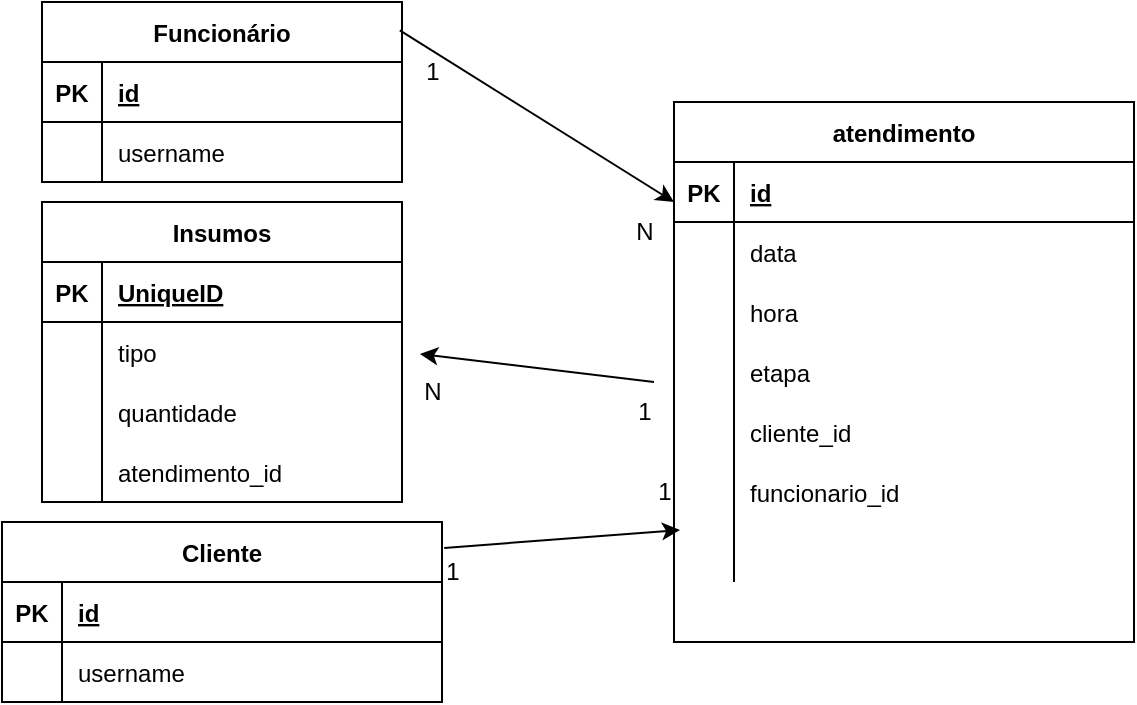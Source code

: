 <mxfile version="20.8.11" type="device"><diagram name="Página-1" id="WgWkjKN90W8pMYpgYEF1"><mxGraphModel dx="839" dy="454" grid="1" gridSize="10" guides="1" tooltips="1" connect="1" arrows="1" fold="1" page="1" pageScale="1" pageWidth="827" pageHeight="1169" math="0" shadow="0"><root><mxCell id="0"/><mxCell id="1" parent="0"/><mxCell id="1_rDyukrvfi0iXDX1kIL-1" value="Cliente" style="shape=table;startSize=30;container=1;collapsible=1;childLayout=tableLayout;fixedRows=1;rowLines=0;fontStyle=1;align=center;resizeLast=1;" parent="1" vertex="1"><mxGeometry x="214" y="270" width="220" height="90" as="geometry"/></mxCell><mxCell id="1_rDyukrvfi0iXDX1kIL-2" value="" style="shape=tableRow;horizontal=0;startSize=0;swimlaneHead=0;swimlaneBody=0;fillColor=none;collapsible=0;dropTarget=0;points=[[0,0.5],[1,0.5]];portConstraint=eastwest;top=0;left=0;right=0;bottom=1;" parent="1_rDyukrvfi0iXDX1kIL-1" vertex="1"><mxGeometry y="30" width="220" height="30" as="geometry"/></mxCell><mxCell id="1_rDyukrvfi0iXDX1kIL-3" value="PK" style="shape=partialRectangle;connectable=0;fillColor=none;top=0;left=0;bottom=0;right=0;fontStyle=1;overflow=hidden;" parent="1_rDyukrvfi0iXDX1kIL-2" vertex="1"><mxGeometry width="30" height="30" as="geometry"><mxRectangle width="30" height="30" as="alternateBounds"/></mxGeometry></mxCell><mxCell id="1_rDyukrvfi0iXDX1kIL-4" value="id" style="shape=partialRectangle;connectable=0;fillColor=none;top=0;left=0;bottom=0;right=0;align=left;spacingLeft=6;fontStyle=5;overflow=hidden;" parent="1_rDyukrvfi0iXDX1kIL-2" vertex="1"><mxGeometry x="30" width="190" height="30" as="geometry"><mxRectangle width="190" height="30" as="alternateBounds"/></mxGeometry></mxCell><mxCell id="1_rDyukrvfi0iXDX1kIL-5" value="" style="shape=tableRow;horizontal=0;startSize=0;swimlaneHead=0;swimlaneBody=0;fillColor=none;collapsible=0;dropTarget=0;points=[[0,0.5],[1,0.5]];portConstraint=eastwest;top=0;left=0;right=0;bottom=0;" parent="1_rDyukrvfi0iXDX1kIL-1" vertex="1"><mxGeometry y="60" width="220" height="30" as="geometry"/></mxCell><mxCell id="1_rDyukrvfi0iXDX1kIL-6" value="" style="shape=partialRectangle;connectable=0;fillColor=none;top=0;left=0;bottom=0;right=0;editable=1;overflow=hidden;" parent="1_rDyukrvfi0iXDX1kIL-5" vertex="1"><mxGeometry width="30" height="30" as="geometry"><mxRectangle width="30" height="30" as="alternateBounds"/></mxGeometry></mxCell><mxCell id="1_rDyukrvfi0iXDX1kIL-7" value="username" style="shape=partialRectangle;connectable=0;fillColor=none;top=0;left=0;bottom=0;right=0;align=left;spacingLeft=6;overflow=hidden;" parent="1_rDyukrvfi0iXDX1kIL-5" vertex="1"><mxGeometry x="30" width="190" height="30" as="geometry"><mxRectangle width="190" height="30" as="alternateBounds"/></mxGeometry></mxCell><mxCell id="1_rDyukrvfi0iXDX1kIL-14" value="atendimento" style="shape=table;startSize=30;container=1;collapsible=1;childLayout=tableLayout;fixedRows=1;rowLines=0;fontStyle=1;align=center;resizeLast=1;" parent="1" vertex="1"><mxGeometry x="550" y="60" width="230" height="270" as="geometry"/></mxCell><mxCell id="1_rDyukrvfi0iXDX1kIL-15" value="" style="shape=tableRow;horizontal=0;startSize=0;swimlaneHead=0;swimlaneBody=0;fillColor=none;collapsible=0;dropTarget=0;points=[[0,0.5],[1,0.5]];portConstraint=eastwest;top=0;left=0;right=0;bottom=1;" parent="1_rDyukrvfi0iXDX1kIL-14" vertex="1"><mxGeometry y="30" width="230" height="30" as="geometry"/></mxCell><mxCell id="1_rDyukrvfi0iXDX1kIL-16" value="PK" style="shape=partialRectangle;connectable=0;fillColor=none;top=0;left=0;bottom=0;right=0;fontStyle=1;overflow=hidden;" parent="1_rDyukrvfi0iXDX1kIL-15" vertex="1"><mxGeometry width="30" height="30" as="geometry"><mxRectangle width="30" height="30" as="alternateBounds"/></mxGeometry></mxCell><mxCell id="1_rDyukrvfi0iXDX1kIL-17" value="id" style="shape=partialRectangle;connectable=0;fillColor=none;top=0;left=0;bottom=0;right=0;align=left;spacingLeft=6;fontStyle=5;overflow=hidden;" parent="1_rDyukrvfi0iXDX1kIL-15" vertex="1"><mxGeometry x="30" width="200" height="30" as="geometry"><mxRectangle width="200" height="30" as="alternateBounds"/></mxGeometry></mxCell><mxCell id="1_rDyukrvfi0iXDX1kIL-18" value="" style="shape=tableRow;horizontal=0;startSize=0;swimlaneHead=0;swimlaneBody=0;fillColor=none;collapsible=0;dropTarget=0;points=[[0,0.5],[1,0.5]];portConstraint=eastwest;top=0;left=0;right=0;bottom=0;" parent="1_rDyukrvfi0iXDX1kIL-14" vertex="1"><mxGeometry y="60" width="230" height="30" as="geometry"/></mxCell><mxCell id="1_rDyukrvfi0iXDX1kIL-19" value="" style="shape=partialRectangle;connectable=0;fillColor=none;top=0;left=0;bottom=0;right=0;editable=1;overflow=hidden;" parent="1_rDyukrvfi0iXDX1kIL-18" vertex="1"><mxGeometry width="30" height="30" as="geometry"><mxRectangle width="30" height="30" as="alternateBounds"/></mxGeometry></mxCell><mxCell id="1_rDyukrvfi0iXDX1kIL-20" value="data" style="shape=partialRectangle;connectable=0;fillColor=none;top=0;left=0;bottom=0;right=0;align=left;spacingLeft=6;overflow=hidden;" parent="1_rDyukrvfi0iXDX1kIL-18" vertex="1"><mxGeometry x="30" width="200" height="30" as="geometry"><mxRectangle width="200" height="30" as="alternateBounds"/></mxGeometry></mxCell><mxCell id="1_rDyukrvfi0iXDX1kIL-21" value="" style="shape=tableRow;horizontal=0;startSize=0;swimlaneHead=0;swimlaneBody=0;fillColor=none;collapsible=0;dropTarget=0;points=[[0,0.5],[1,0.5]];portConstraint=eastwest;top=0;left=0;right=0;bottom=0;" parent="1_rDyukrvfi0iXDX1kIL-14" vertex="1"><mxGeometry y="90" width="230" height="30" as="geometry"/></mxCell><mxCell id="1_rDyukrvfi0iXDX1kIL-22" value="" style="shape=partialRectangle;connectable=0;fillColor=none;top=0;left=0;bottom=0;right=0;editable=1;overflow=hidden;" parent="1_rDyukrvfi0iXDX1kIL-21" vertex="1"><mxGeometry width="30" height="30" as="geometry"><mxRectangle width="30" height="30" as="alternateBounds"/></mxGeometry></mxCell><mxCell id="1_rDyukrvfi0iXDX1kIL-23" value="hora" style="shape=partialRectangle;connectable=0;fillColor=none;top=0;left=0;bottom=0;right=0;align=left;spacingLeft=6;overflow=hidden;" parent="1_rDyukrvfi0iXDX1kIL-21" vertex="1"><mxGeometry x="30" width="200" height="30" as="geometry"><mxRectangle width="200" height="30" as="alternateBounds"/></mxGeometry></mxCell><mxCell id="1_rDyukrvfi0iXDX1kIL-42" style="shape=tableRow;horizontal=0;startSize=0;swimlaneHead=0;swimlaneBody=0;fillColor=none;collapsible=0;dropTarget=0;points=[[0,0.5],[1,0.5]];portConstraint=eastwest;top=0;left=0;right=0;bottom=0;" parent="1_rDyukrvfi0iXDX1kIL-14" vertex="1"><mxGeometry y="120" width="230" height="30" as="geometry"/></mxCell><mxCell id="1_rDyukrvfi0iXDX1kIL-43" style="shape=partialRectangle;connectable=0;fillColor=none;top=0;left=0;bottom=0;right=0;editable=1;overflow=hidden;" parent="1_rDyukrvfi0iXDX1kIL-42" vertex="1"><mxGeometry width="30" height="30" as="geometry"><mxRectangle width="30" height="30" as="alternateBounds"/></mxGeometry></mxCell><mxCell id="1_rDyukrvfi0iXDX1kIL-44" value="etapa" style="shape=partialRectangle;connectable=0;fillColor=none;top=0;left=0;bottom=0;right=0;align=left;spacingLeft=6;overflow=hidden;" parent="1_rDyukrvfi0iXDX1kIL-42" vertex="1"><mxGeometry x="30" width="200" height="30" as="geometry"><mxRectangle width="200" height="30" as="alternateBounds"/></mxGeometry></mxCell><mxCell id="1_rDyukrvfi0iXDX1kIL-45" style="shape=tableRow;horizontal=0;startSize=0;swimlaneHead=0;swimlaneBody=0;fillColor=none;collapsible=0;dropTarget=0;points=[[0,0.5],[1,0.5]];portConstraint=eastwest;top=0;left=0;right=0;bottom=0;" parent="1_rDyukrvfi0iXDX1kIL-14" vertex="1"><mxGeometry y="150" width="230" height="30" as="geometry"/></mxCell><mxCell id="1_rDyukrvfi0iXDX1kIL-46" style="shape=partialRectangle;connectable=0;fillColor=none;top=0;left=0;bottom=0;right=0;editable=1;overflow=hidden;" parent="1_rDyukrvfi0iXDX1kIL-45" vertex="1"><mxGeometry width="30" height="30" as="geometry"><mxRectangle width="30" height="30" as="alternateBounds"/></mxGeometry></mxCell><mxCell id="1_rDyukrvfi0iXDX1kIL-47" value="cliente_id" style="shape=partialRectangle;connectable=0;fillColor=none;top=0;left=0;bottom=0;right=0;align=left;spacingLeft=6;overflow=hidden;" parent="1_rDyukrvfi0iXDX1kIL-45" vertex="1"><mxGeometry x="30" width="200" height="30" as="geometry"><mxRectangle width="200" height="30" as="alternateBounds"/></mxGeometry></mxCell><mxCell id="1_rDyukrvfi0iXDX1kIL-48" style="shape=tableRow;horizontal=0;startSize=0;swimlaneHead=0;swimlaneBody=0;fillColor=none;collapsible=0;dropTarget=0;points=[[0,0.5],[1,0.5]];portConstraint=eastwest;top=0;left=0;right=0;bottom=0;" parent="1_rDyukrvfi0iXDX1kIL-14" vertex="1"><mxGeometry y="180" width="230" height="30" as="geometry"/></mxCell><mxCell id="1_rDyukrvfi0iXDX1kIL-49" style="shape=partialRectangle;connectable=0;fillColor=none;top=0;left=0;bottom=0;right=0;editable=1;overflow=hidden;" parent="1_rDyukrvfi0iXDX1kIL-48" vertex="1"><mxGeometry width="30" height="30" as="geometry"><mxRectangle width="30" height="30" as="alternateBounds"/></mxGeometry></mxCell><mxCell id="1_rDyukrvfi0iXDX1kIL-50" value="funcionario_id" style="shape=partialRectangle;connectable=0;fillColor=none;top=0;left=0;bottom=0;right=0;align=left;spacingLeft=6;overflow=hidden;" parent="1_rDyukrvfi0iXDX1kIL-48" vertex="1"><mxGeometry x="30" width="200" height="30" as="geometry"><mxRectangle width="200" height="30" as="alternateBounds"/></mxGeometry></mxCell><mxCell id="MTYbALJqZ4EmuBdygGYe-33" style="shape=tableRow;horizontal=0;startSize=0;swimlaneHead=0;swimlaneBody=0;fillColor=none;collapsible=0;dropTarget=0;points=[[0,0.5],[1,0.5]];portConstraint=eastwest;top=0;left=0;right=0;bottom=0;" vertex="1" parent="1_rDyukrvfi0iXDX1kIL-14"><mxGeometry y="210" width="230" height="30" as="geometry"/></mxCell><mxCell id="MTYbALJqZ4EmuBdygGYe-34" style="shape=partialRectangle;connectable=0;fillColor=none;top=0;left=0;bottom=0;right=0;editable=1;overflow=hidden;" vertex="1" parent="MTYbALJqZ4EmuBdygGYe-33"><mxGeometry width="30" height="30" as="geometry"><mxRectangle width="30" height="30" as="alternateBounds"/></mxGeometry></mxCell><mxCell id="MTYbALJqZ4EmuBdygGYe-35" style="shape=partialRectangle;connectable=0;fillColor=none;top=0;left=0;bottom=0;right=0;align=left;spacingLeft=6;overflow=hidden;" vertex="1" parent="MTYbALJqZ4EmuBdygGYe-33"><mxGeometry x="30" width="200" height="30" as="geometry"><mxRectangle width="200" height="30" as="alternateBounds"/></mxGeometry></mxCell><mxCell id="1_rDyukrvfi0iXDX1kIL-27" value="Funcionário" style="shape=table;startSize=30;container=1;collapsible=1;childLayout=tableLayout;fixedRows=1;rowLines=0;fontStyle=1;align=center;resizeLast=1;" parent="1" vertex="1"><mxGeometry x="234" y="10" width="180" height="90" as="geometry"/></mxCell><mxCell id="1_rDyukrvfi0iXDX1kIL-28" value="" style="shape=tableRow;horizontal=0;startSize=0;swimlaneHead=0;swimlaneBody=0;fillColor=none;collapsible=0;dropTarget=0;points=[[0,0.5],[1,0.5]];portConstraint=eastwest;top=0;left=0;right=0;bottom=1;" parent="1_rDyukrvfi0iXDX1kIL-27" vertex="1"><mxGeometry y="30" width="180" height="30" as="geometry"/></mxCell><mxCell id="1_rDyukrvfi0iXDX1kIL-29" value="PK" style="shape=partialRectangle;connectable=0;fillColor=none;top=0;left=0;bottom=0;right=0;fontStyle=1;overflow=hidden;" parent="1_rDyukrvfi0iXDX1kIL-28" vertex="1"><mxGeometry width="30" height="30" as="geometry"><mxRectangle width="30" height="30" as="alternateBounds"/></mxGeometry></mxCell><mxCell id="1_rDyukrvfi0iXDX1kIL-30" value="id" style="shape=partialRectangle;connectable=0;fillColor=none;top=0;left=0;bottom=0;right=0;align=left;spacingLeft=6;fontStyle=5;overflow=hidden;" parent="1_rDyukrvfi0iXDX1kIL-28" vertex="1"><mxGeometry x="30" width="150" height="30" as="geometry"><mxRectangle width="150" height="30" as="alternateBounds"/></mxGeometry></mxCell><mxCell id="1_rDyukrvfi0iXDX1kIL-31" value="" style="shape=tableRow;horizontal=0;startSize=0;swimlaneHead=0;swimlaneBody=0;fillColor=none;collapsible=0;dropTarget=0;points=[[0,0.5],[1,0.5]];portConstraint=eastwest;top=0;left=0;right=0;bottom=0;" parent="1_rDyukrvfi0iXDX1kIL-27" vertex="1"><mxGeometry y="60" width="180" height="30" as="geometry"/></mxCell><mxCell id="1_rDyukrvfi0iXDX1kIL-32" value="" style="shape=partialRectangle;connectable=0;fillColor=none;top=0;left=0;bottom=0;right=0;editable=1;overflow=hidden;" parent="1_rDyukrvfi0iXDX1kIL-31" vertex="1"><mxGeometry width="30" height="30" as="geometry"><mxRectangle width="30" height="30" as="alternateBounds"/></mxGeometry></mxCell><mxCell id="1_rDyukrvfi0iXDX1kIL-33" value="username" style="shape=partialRectangle;connectable=0;fillColor=none;top=0;left=0;bottom=0;right=0;align=left;spacingLeft=6;overflow=hidden;" parent="1_rDyukrvfi0iXDX1kIL-31" vertex="1"><mxGeometry x="30" width="150" height="30" as="geometry"><mxRectangle width="150" height="30" as="alternateBounds"/></mxGeometry></mxCell><mxCell id="1_rDyukrvfi0iXDX1kIL-40" value="" style="endArrow=classic;html=1;rounded=0;exitX=1.005;exitY=0.144;exitDx=0;exitDy=0;exitPerimeter=0;entryX=0.767;entryY=1.133;entryDx=0;entryDy=0;entryPerimeter=0;" parent="1" source="1_rDyukrvfi0iXDX1kIL-1" edge="1" target="1_rDyukrvfi0iXDX1kIL-53"><mxGeometry width="50" height="50" relative="1" as="geometry"><mxPoint x="450" y="290" as="sourcePoint"/><mxPoint x="550" y="240" as="targetPoint"/></mxGeometry></mxCell><mxCell id="1_rDyukrvfi0iXDX1kIL-41" value="" style="endArrow=classic;html=1;rounded=0;exitX=0.994;exitY=0.158;exitDx=0;exitDy=0;exitPerimeter=0;" parent="1" source="1_rDyukrvfi0iXDX1kIL-27" edge="1"><mxGeometry width="50" height="50" relative="1" as="geometry"><mxPoint x="390" y="260" as="sourcePoint"/><mxPoint x="550" y="110" as="targetPoint"/></mxGeometry></mxCell><mxCell id="1_rDyukrvfi0iXDX1kIL-51" value="N" style="text;html=1;align=center;verticalAlign=middle;resizable=0;points=[];autosize=1;strokeColor=none;fillColor=none;" parent="1" vertex="1"><mxGeometry x="520" y="110" width="30" height="30" as="geometry"/></mxCell><mxCell id="1_rDyukrvfi0iXDX1kIL-52" value="1" style="text;html=1;align=center;verticalAlign=middle;resizable=0;points=[];autosize=1;strokeColor=none;fillColor=none;" parent="1" vertex="1"><mxGeometry x="414" y="30" width="30" height="30" as="geometry"/></mxCell><mxCell id="1_rDyukrvfi0iXDX1kIL-53" value="1" style="text;html=1;align=center;verticalAlign=middle;resizable=0;points=[];autosize=1;strokeColor=none;fillColor=none;" parent="1" vertex="1"><mxGeometry x="530" y="240" width="30" height="30" as="geometry"/></mxCell><mxCell id="1_rDyukrvfi0iXDX1kIL-54" value="1" style="text;html=1;align=center;verticalAlign=middle;resizable=0;points=[];autosize=1;strokeColor=none;fillColor=none;" parent="1" vertex="1"><mxGeometry x="424" y="280" width="30" height="30" as="geometry"/></mxCell><mxCell id="MTYbALJqZ4EmuBdygGYe-5" value="Insumos" style="shape=table;startSize=30;container=1;collapsible=1;childLayout=tableLayout;fixedRows=1;rowLines=0;fontStyle=1;align=center;resizeLast=1;" vertex="1" parent="1"><mxGeometry x="234" y="110" width="180" height="150" as="geometry"/></mxCell><mxCell id="MTYbALJqZ4EmuBdygGYe-6" value="" style="shape=tableRow;horizontal=0;startSize=0;swimlaneHead=0;swimlaneBody=0;fillColor=none;collapsible=0;dropTarget=0;points=[[0,0.5],[1,0.5]];portConstraint=eastwest;top=0;left=0;right=0;bottom=1;" vertex="1" parent="MTYbALJqZ4EmuBdygGYe-5"><mxGeometry y="30" width="180" height="30" as="geometry"/></mxCell><mxCell id="MTYbALJqZ4EmuBdygGYe-7" value="PK" style="shape=partialRectangle;connectable=0;fillColor=none;top=0;left=0;bottom=0;right=0;fontStyle=1;overflow=hidden;" vertex="1" parent="MTYbALJqZ4EmuBdygGYe-6"><mxGeometry width="30" height="30" as="geometry"><mxRectangle width="30" height="30" as="alternateBounds"/></mxGeometry></mxCell><mxCell id="MTYbALJqZ4EmuBdygGYe-8" value="UniqueID" style="shape=partialRectangle;connectable=0;fillColor=none;top=0;left=0;bottom=0;right=0;align=left;spacingLeft=6;fontStyle=5;overflow=hidden;" vertex="1" parent="MTYbALJqZ4EmuBdygGYe-6"><mxGeometry x="30" width="150" height="30" as="geometry"><mxRectangle width="150" height="30" as="alternateBounds"/></mxGeometry></mxCell><mxCell id="MTYbALJqZ4EmuBdygGYe-9" value="" style="shape=tableRow;horizontal=0;startSize=0;swimlaneHead=0;swimlaneBody=0;fillColor=none;collapsible=0;dropTarget=0;points=[[0,0.5],[1,0.5]];portConstraint=eastwest;top=0;left=0;right=0;bottom=0;" vertex="1" parent="MTYbALJqZ4EmuBdygGYe-5"><mxGeometry y="60" width="180" height="30" as="geometry"/></mxCell><mxCell id="MTYbALJqZ4EmuBdygGYe-10" value="" style="shape=partialRectangle;connectable=0;fillColor=none;top=0;left=0;bottom=0;right=0;editable=1;overflow=hidden;" vertex="1" parent="MTYbALJqZ4EmuBdygGYe-9"><mxGeometry width="30" height="30" as="geometry"><mxRectangle width="30" height="30" as="alternateBounds"/></mxGeometry></mxCell><mxCell id="MTYbALJqZ4EmuBdygGYe-11" value="tipo" style="shape=partialRectangle;connectable=0;fillColor=none;top=0;left=0;bottom=0;right=0;align=left;spacingLeft=6;overflow=hidden;" vertex="1" parent="MTYbALJqZ4EmuBdygGYe-9"><mxGeometry x="30" width="150" height="30" as="geometry"><mxRectangle width="150" height="30" as="alternateBounds"/></mxGeometry></mxCell><mxCell id="MTYbALJqZ4EmuBdygGYe-12" value="" style="shape=tableRow;horizontal=0;startSize=0;swimlaneHead=0;swimlaneBody=0;fillColor=none;collapsible=0;dropTarget=0;points=[[0,0.5],[1,0.5]];portConstraint=eastwest;top=0;left=0;right=0;bottom=0;" vertex="1" parent="MTYbALJqZ4EmuBdygGYe-5"><mxGeometry y="90" width="180" height="30" as="geometry"/></mxCell><mxCell id="MTYbALJqZ4EmuBdygGYe-13" value="" style="shape=partialRectangle;connectable=0;fillColor=none;top=0;left=0;bottom=0;right=0;editable=1;overflow=hidden;" vertex="1" parent="MTYbALJqZ4EmuBdygGYe-12"><mxGeometry width="30" height="30" as="geometry"><mxRectangle width="30" height="30" as="alternateBounds"/></mxGeometry></mxCell><mxCell id="MTYbALJqZ4EmuBdygGYe-14" value="quantidade" style="shape=partialRectangle;connectable=0;fillColor=none;top=0;left=0;bottom=0;right=0;align=left;spacingLeft=6;overflow=hidden;" vertex="1" parent="MTYbALJqZ4EmuBdygGYe-12"><mxGeometry x="30" width="150" height="30" as="geometry"><mxRectangle width="150" height="30" as="alternateBounds"/></mxGeometry></mxCell><mxCell id="MTYbALJqZ4EmuBdygGYe-37" style="shape=tableRow;horizontal=0;startSize=0;swimlaneHead=0;swimlaneBody=0;fillColor=none;collapsible=0;dropTarget=0;points=[[0,0.5],[1,0.5]];portConstraint=eastwest;top=0;left=0;right=0;bottom=0;" vertex="1" parent="MTYbALJqZ4EmuBdygGYe-5"><mxGeometry y="120" width="180" height="30" as="geometry"/></mxCell><mxCell id="MTYbALJqZ4EmuBdygGYe-38" style="shape=partialRectangle;connectable=0;fillColor=none;top=0;left=0;bottom=0;right=0;editable=1;overflow=hidden;" vertex="1" parent="MTYbALJqZ4EmuBdygGYe-37"><mxGeometry width="30" height="30" as="geometry"><mxRectangle width="30" height="30" as="alternateBounds"/></mxGeometry></mxCell><mxCell id="MTYbALJqZ4EmuBdygGYe-39" value="atendimento_id" style="shape=partialRectangle;connectable=0;fillColor=none;top=0;left=0;bottom=0;right=0;align=left;spacingLeft=6;overflow=hidden;" vertex="1" parent="MTYbALJqZ4EmuBdygGYe-37"><mxGeometry x="30" width="150" height="30" as="geometry"><mxRectangle width="150" height="30" as="alternateBounds"/></mxGeometry></mxCell><mxCell id="MTYbALJqZ4EmuBdygGYe-18" value="" style="endArrow=classic;html=1;rounded=0;entryX=0.3;entryY=-0.133;entryDx=0;entryDy=0;exitX=0.667;exitY=0;exitDx=0;exitDy=0;exitPerimeter=0;entryPerimeter=0;" edge="1" parent="1" target="MTYbALJqZ4EmuBdygGYe-20"><mxGeometry width="50" height="50" relative="1" as="geometry"><mxPoint x="540.01" y="200" as="sourcePoint"/><mxPoint x="560" y="120" as="targetPoint"/><Array as="points"/></mxGeometry></mxCell><mxCell id="MTYbALJqZ4EmuBdygGYe-20" value="N" style="text;html=1;align=center;verticalAlign=middle;resizable=0;points=[];autosize=1;strokeColor=none;fillColor=none;" vertex="1" parent="1"><mxGeometry x="414" y="190" width="30" height="30" as="geometry"/></mxCell><mxCell id="MTYbALJqZ4EmuBdygGYe-36" value="1" style="text;html=1;align=center;verticalAlign=middle;resizable=0;points=[];autosize=1;strokeColor=none;fillColor=none;" vertex="1" parent="1"><mxGeometry x="520" y="200" width="30" height="30" as="geometry"/></mxCell></root></mxGraphModel></diagram></mxfile>
